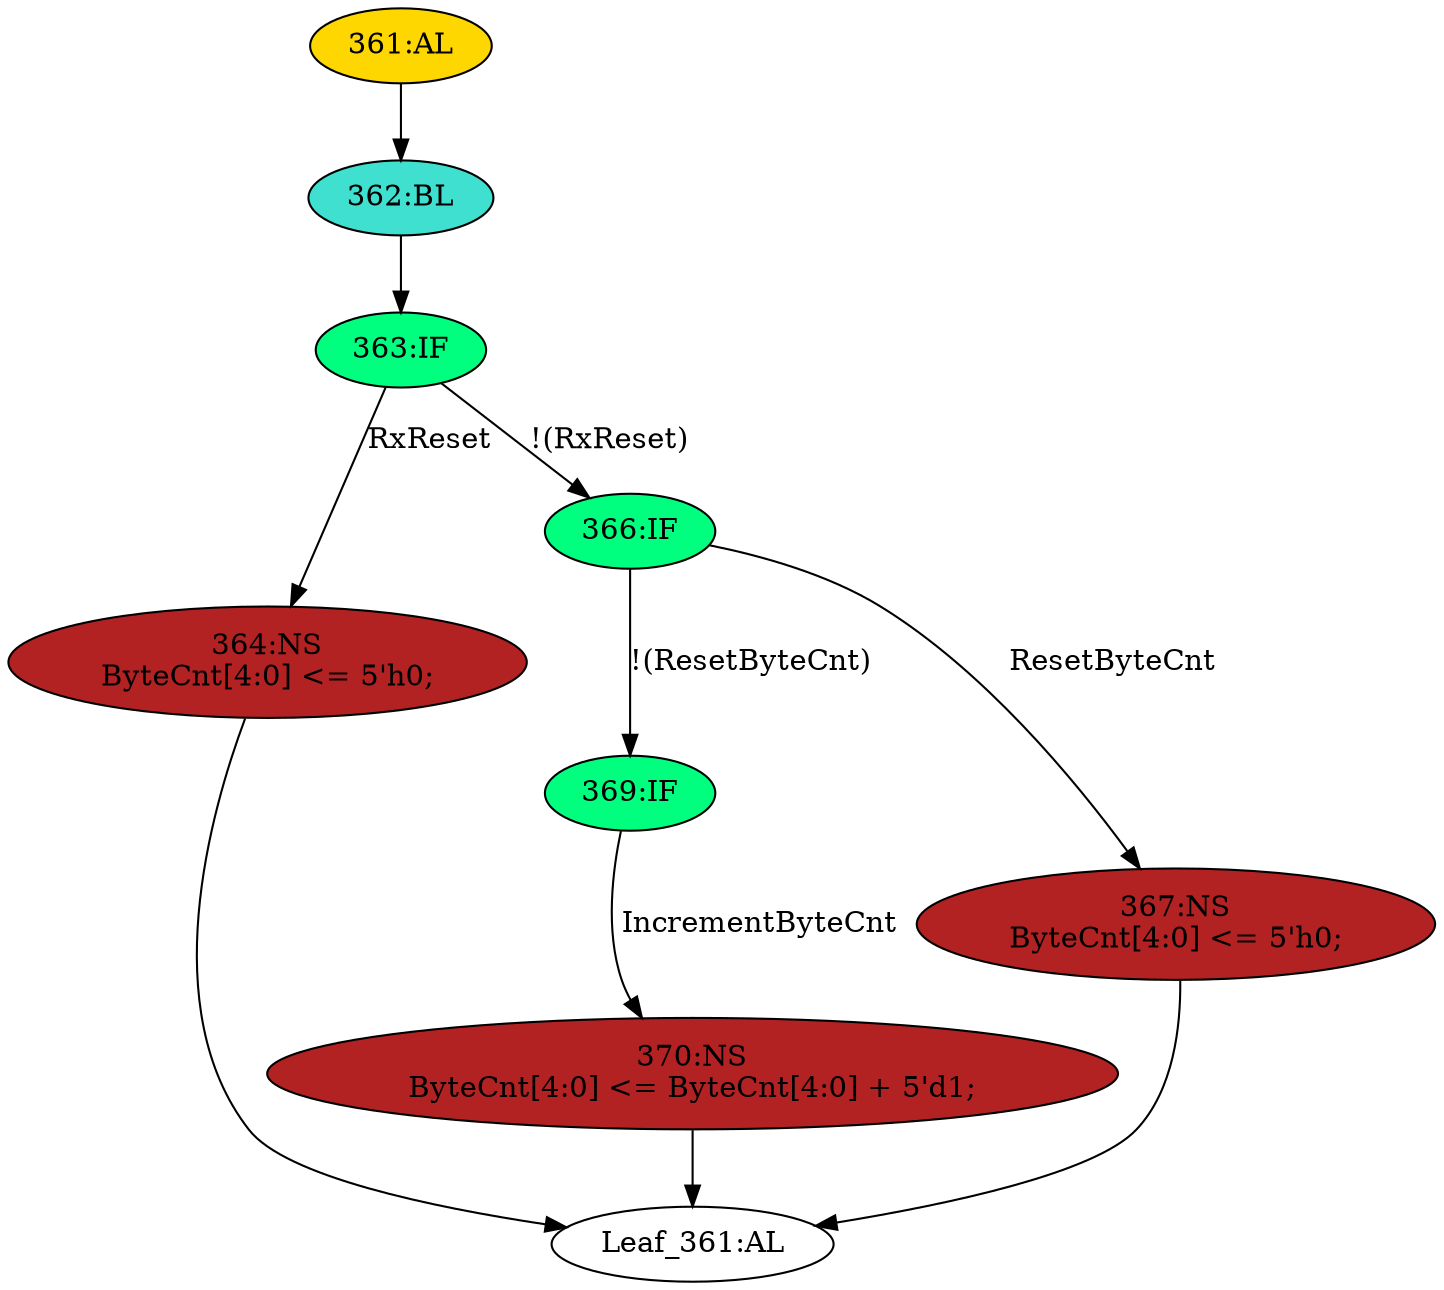 strict digraph "" {
	node [label="\N"];
	"364:NS"	 [ast="<pyverilog.vparser.ast.NonblockingSubstitution object at 0x7f2ba5b02c90>",
		fillcolor=firebrick,
		label="364:NS
ByteCnt[4:0] <= 5'h0;",
		statements="[<pyverilog.vparser.ast.NonblockingSubstitution object at 0x7f2ba5b02c90>]",
		style=filled,
		typ=NonblockingSubstitution];
	"Leaf_361:AL"	 [def_var="['ByteCnt']",
		label="Leaf_361:AL"];
	"364:NS" -> "Leaf_361:AL"	 [cond="[]",
		lineno=None];
	"370:NS"	 [ast="<pyverilog.vparser.ast.NonblockingSubstitution object at 0x7f2b845fd610>",
		fillcolor=firebrick,
		label="370:NS
ByteCnt[4:0] <= ByteCnt[4:0] + 5'd1;",
		statements="[<pyverilog.vparser.ast.NonblockingSubstitution object at 0x7f2b845fd610>]",
		style=filled,
		typ=NonblockingSubstitution];
	"370:NS" -> "Leaf_361:AL"	 [cond="[]",
		lineno=None];
	"361:AL"	 [ast="<pyverilog.vparser.ast.Always object at 0x7f2ba5b77310>",
		clk_sens=True,
		fillcolor=gold,
		label="361:AL",
		sens="['MRxClk', 'RxReset']",
		statements="[]",
		style=filled,
		typ=Always,
		use_var="['RxReset', 'ByteCnt', 'IncrementByteCnt', 'ResetByteCnt']"];
	"362:BL"	 [ast="<pyverilog.vparser.ast.Block object at 0x7f2b845fdb90>",
		fillcolor=turquoise,
		label="362:BL",
		statements="[]",
		style=filled,
		typ=Block];
	"361:AL" -> "362:BL"	 [cond="[]",
		lineno=None];
	"363:IF"	 [ast="<pyverilog.vparser.ast.IfStatement object at 0x7f2b845fd510>",
		fillcolor=springgreen,
		label="363:IF",
		statements="[]",
		style=filled,
		typ=IfStatement];
	"362:BL" -> "363:IF"	 [cond="[]",
		lineno=None];
	"369:IF"	 [ast="<pyverilog.vparser.ast.IfStatement object at 0x7f2b845fdd90>",
		fillcolor=springgreen,
		label="369:IF",
		statements="[]",
		style=filled,
		typ=IfStatement];
	"369:IF" -> "370:NS"	 [cond="['IncrementByteCnt']",
		label=IncrementByteCnt,
		lineno=369];
	"367:NS"	 [ast="<pyverilog.vparser.ast.NonblockingSubstitution object at 0x7f2ba5b02e90>",
		fillcolor=firebrick,
		label="367:NS
ByteCnt[4:0] <= 5'h0;",
		statements="[<pyverilog.vparser.ast.NonblockingSubstitution object at 0x7f2ba5b02e90>]",
		style=filled,
		typ=NonblockingSubstitution];
	"367:NS" -> "Leaf_361:AL"	 [cond="[]",
		lineno=None];
	"366:IF"	 [ast="<pyverilog.vparser.ast.IfStatement object at 0x7f2b845fd310>",
		fillcolor=springgreen,
		label="366:IF",
		statements="[]",
		style=filled,
		typ=IfStatement];
	"366:IF" -> "369:IF"	 [cond="['ResetByteCnt']",
		label="!(ResetByteCnt)",
		lineno=366];
	"366:IF" -> "367:NS"	 [cond="['ResetByteCnt']",
		label=ResetByteCnt,
		lineno=366];
	"363:IF" -> "364:NS"	 [cond="['RxReset']",
		label=RxReset,
		lineno=363];
	"363:IF" -> "366:IF"	 [cond="['RxReset']",
		label="!(RxReset)",
		lineno=363];
}
